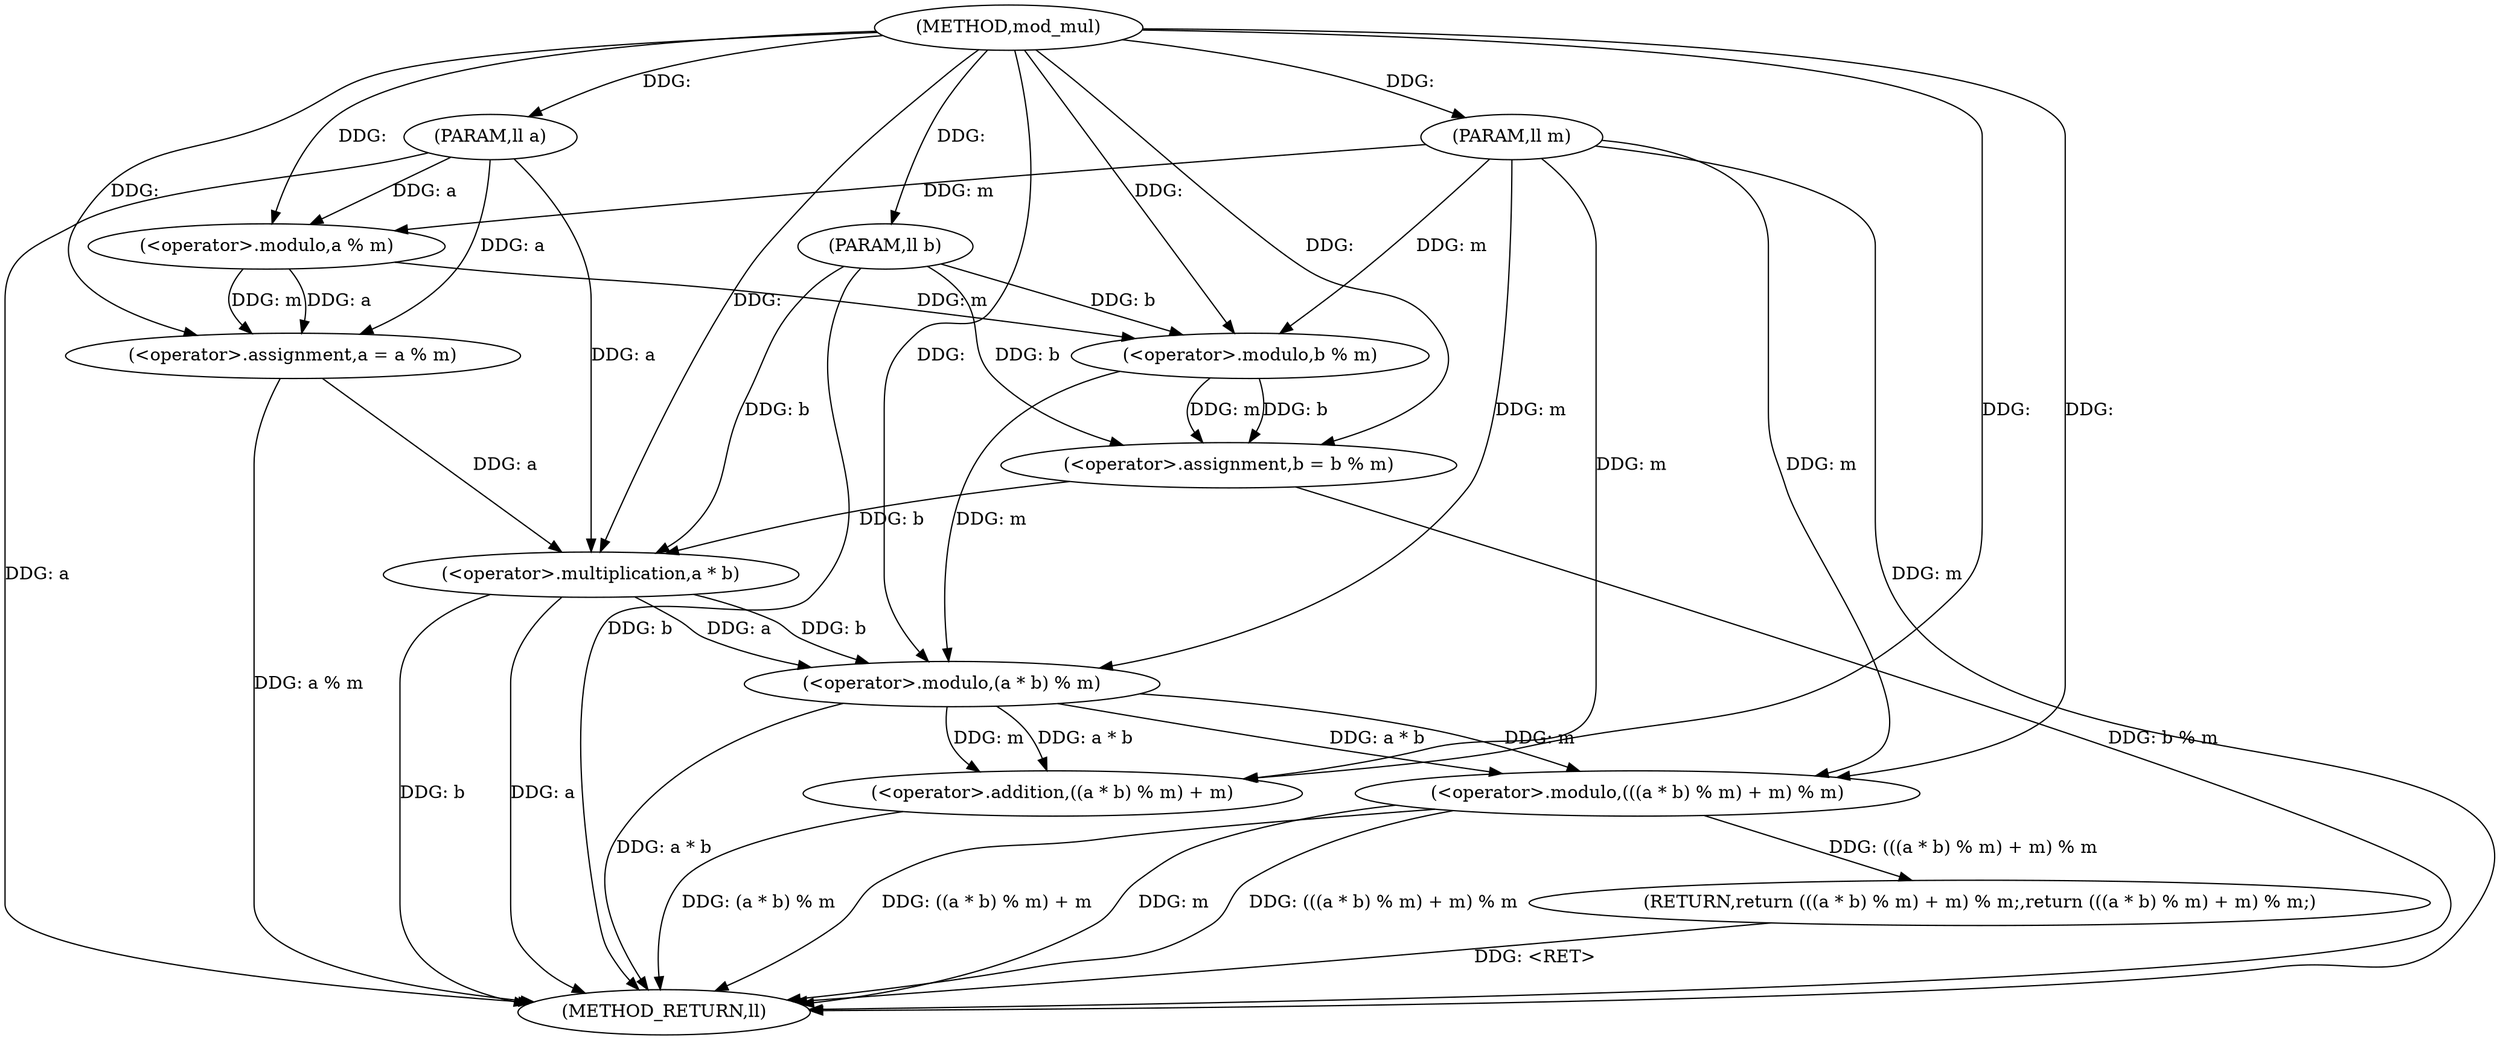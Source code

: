 digraph "mod_mul" {  
"1000173" [label = "(METHOD,mod_mul)" ]
"1000198" [label = "(METHOD_RETURN,ll)" ]
"1000174" [label = "(PARAM,ll a)" ]
"1000175" [label = "(PARAM,ll b)" ]
"1000176" [label = "(PARAM,ll m)" ]
"1000178" [label = "(<operator>.assignment,a = a % m)" ]
"1000183" [label = "(<operator>.assignment,b = b % m)" ]
"1000188" [label = "(RETURN,return (((a * b) % m) + m) % m;,return (((a * b) % m) + m) % m;)" ]
"1000189" [label = "(<operator>.modulo,(((a * b) % m) + m) % m)" ]
"1000180" [label = "(<operator>.modulo,a % m)" ]
"1000185" [label = "(<operator>.modulo,b % m)" ]
"1000190" [label = "(<operator>.addition,((a * b) % m) + m)" ]
"1000191" [label = "(<operator>.modulo,(a * b) % m)" ]
"1000192" [label = "(<operator>.multiplication,a * b)" ]
  "1000188" -> "1000198"  [ label = "DDG: <RET>"] 
  "1000174" -> "1000198"  [ label = "DDG: a"] 
  "1000175" -> "1000198"  [ label = "DDG: b"] 
  "1000176" -> "1000198"  [ label = "DDG: m"] 
  "1000178" -> "1000198"  [ label = "DDG: a % m"] 
  "1000183" -> "1000198"  [ label = "DDG: b % m"] 
  "1000192" -> "1000198"  [ label = "DDG: a"] 
  "1000192" -> "1000198"  [ label = "DDG: b"] 
  "1000191" -> "1000198"  [ label = "DDG: a * b"] 
  "1000190" -> "1000198"  [ label = "DDG: (a * b) % m"] 
  "1000189" -> "1000198"  [ label = "DDG: ((a * b) % m) + m"] 
  "1000189" -> "1000198"  [ label = "DDG: m"] 
  "1000189" -> "1000198"  [ label = "DDG: (((a * b) % m) + m) % m"] 
  "1000173" -> "1000174"  [ label = "DDG: "] 
  "1000173" -> "1000175"  [ label = "DDG: "] 
  "1000173" -> "1000176"  [ label = "DDG: "] 
  "1000180" -> "1000178"  [ label = "DDG: m"] 
  "1000180" -> "1000178"  [ label = "DDG: a"] 
  "1000185" -> "1000183"  [ label = "DDG: m"] 
  "1000185" -> "1000183"  [ label = "DDG: b"] 
  "1000189" -> "1000188"  [ label = "DDG: (((a * b) % m) + m) % m"] 
  "1000174" -> "1000178"  [ label = "DDG: a"] 
  "1000173" -> "1000178"  [ label = "DDG: "] 
  "1000175" -> "1000183"  [ label = "DDG: b"] 
  "1000173" -> "1000183"  [ label = "DDG: "] 
  "1000174" -> "1000180"  [ label = "DDG: a"] 
  "1000173" -> "1000180"  [ label = "DDG: "] 
  "1000176" -> "1000180"  [ label = "DDG: m"] 
  "1000175" -> "1000185"  [ label = "DDG: b"] 
  "1000173" -> "1000185"  [ label = "DDG: "] 
  "1000180" -> "1000185"  [ label = "DDG: m"] 
  "1000176" -> "1000185"  [ label = "DDG: m"] 
  "1000191" -> "1000189"  [ label = "DDG: m"] 
  "1000191" -> "1000189"  [ label = "DDG: a * b"] 
  "1000176" -> "1000189"  [ label = "DDG: m"] 
  "1000173" -> "1000189"  [ label = "DDG: "] 
  "1000191" -> "1000190"  [ label = "DDG: m"] 
  "1000191" -> "1000190"  [ label = "DDG: a * b"] 
  "1000176" -> "1000190"  [ label = "DDG: m"] 
  "1000173" -> "1000190"  [ label = "DDG: "] 
  "1000192" -> "1000191"  [ label = "DDG: a"] 
  "1000192" -> "1000191"  [ label = "DDG: b"] 
  "1000185" -> "1000191"  [ label = "DDG: m"] 
  "1000176" -> "1000191"  [ label = "DDG: m"] 
  "1000173" -> "1000191"  [ label = "DDG: "] 
  "1000178" -> "1000192"  [ label = "DDG: a"] 
  "1000174" -> "1000192"  [ label = "DDG: a"] 
  "1000173" -> "1000192"  [ label = "DDG: "] 
  "1000183" -> "1000192"  [ label = "DDG: b"] 
  "1000175" -> "1000192"  [ label = "DDG: b"] 
}
